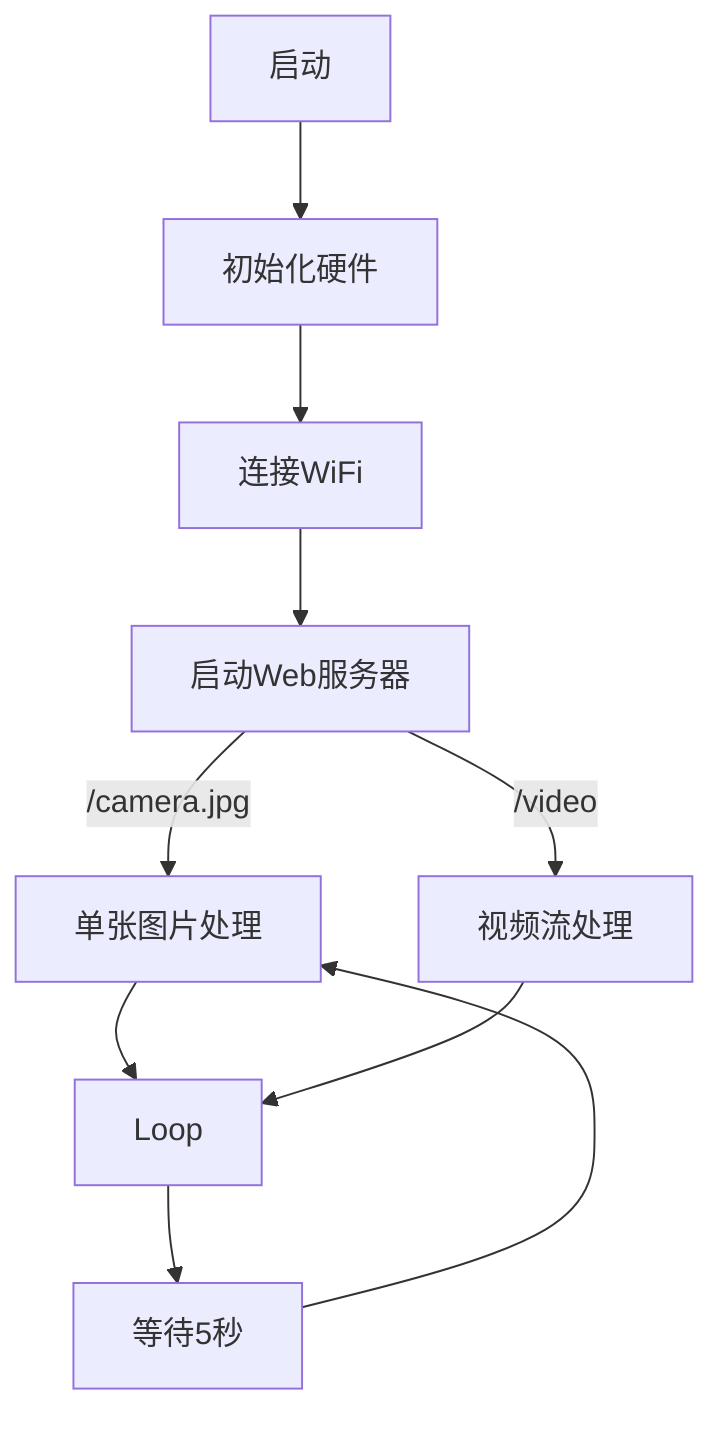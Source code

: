 flowchart TD
    Start[启动] --> Init[初始化硬件]
    Init --> WiFi[连接WiFi]
    WiFi --> Server[启动Web服务器]
    Server --> |"/camera.jpg"| Jpeg[单张图片处理]
    Server --> |"/video"| Stream[视频流处理]
    Jpeg --> Loop
    Stream --> Loop
    Loop --> Delay[等待5秒]
    Delay --> Jpeg